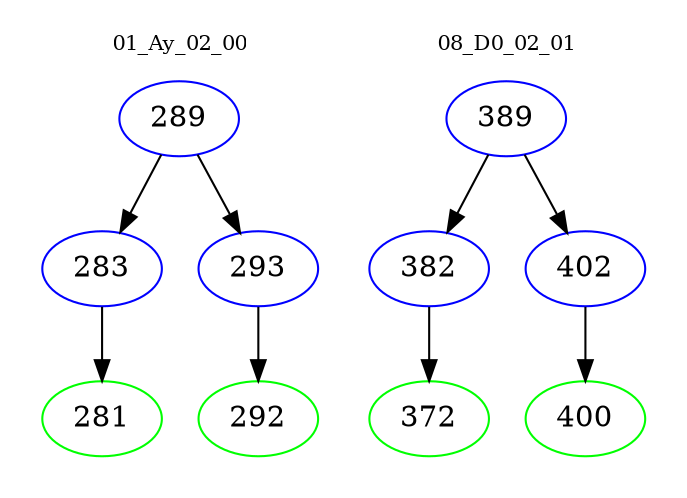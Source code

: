 digraph{
subgraph cluster_0 {
color = white
label = "01_Ay_02_00";
fontsize=10;
T0_289 [label="289", color="blue"]
T0_289 -> T0_283 [color="black"]
T0_283 [label="283", color="blue"]
T0_283 -> T0_281 [color="black"]
T0_281 [label="281", color="green"]
T0_289 -> T0_293 [color="black"]
T0_293 [label="293", color="blue"]
T0_293 -> T0_292 [color="black"]
T0_292 [label="292", color="green"]
}
subgraph cluster_1 {
color = white
label = "08_D0_02_01";
fontsize=10;
T1_389 [label="389", color="blue"]
T1_389 -> T1_382 [color="black"]
T1_382 [label="382", color="blue"]
T1_382 -> T1_372 [color="black"]
T1_372 [label="372", color="green"]
T1_389 -> T1_402 [color="black"]
T1_402 [label="402", color="blue"]
T1_402 -> T1_400 [color="black"]
T1_400 [label="400", color="green"]
}
}
